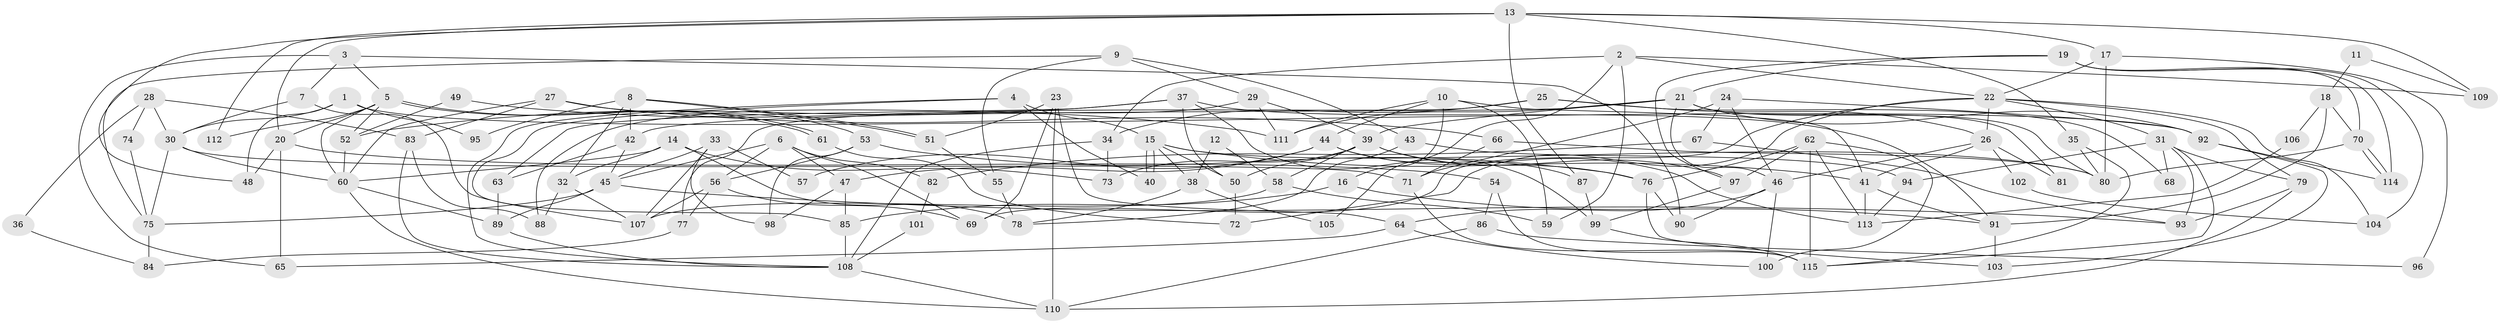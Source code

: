 // Generated by graph-tools (version 1.1) at 2025/50/03/09/25 03:50:04]
// undirected, 115 vertices, 230 edges
graph export_dot {
graph [start="1"]
  node [color=gray90,style=filled];
  1;
  2;
  3;
  4;
  5;
  6;
  7;
  8;
  9;
  10;
  11;
  12;
  13;
  14;
  15;
  16;
  17;
  18;
  19;
  20;
  21;
  22;
  23;
  24;
  25;
  26;
  27;
  28;
  29;
  30;
  31;
  32;
  33;
  34;
  35;
  36;
  37;
  38;
  39;
  40;
  41;
  42;
  43;
  44;
  45;
  46;
  47;
  48;
  49;
  50;
  51;
  52;
  53;
  54;
  55;
  56;
  57;
  58;
  59;
  60;
  61;
  62;
  63;
  64;
  65;
  66;
  67;
  68;
  69;
  70;
  71;
  72;
  73;
  74;
  75;
  76;
  77;
  78;
  79;
  80;
  81;
  82;
  83;
  84;
  85;
  86;
  87;
  88;
  89;
  90;
  91;
  92;
  93;
  94;
  95;
  96;
  97;
  98;
  99;
  100;
  101;
  102;
  103;
  104;
  105;
  106;
  107;
  108;
  109;
  110;
  111;
  112;
  113;
  114;
  115;
  1 -- 30;
  1 -- 92;
  1 -- 48;
  1 -- 95;
  2 -- 34;
  2 -- 59;
  2 -- 22;
  2 -- 105;
  2 -- 109;
  3 -- 90;
  3 -- 5;
  3 -- 7;
  3 -- 65;
  4 -- 15;
  4 -- 108;
  4 -- 40;
  4 -- 85;
  5 -- 61;
  5 -- 61;
  5 -- 20;
  5 -- 52;
  5 -- 60;
  5 -- 112;
  6 -- 47;
  6 -- 69;
  6 -- 45;
  6 -- 56;
  6 -- 82;
  7 -- 107;
  7 -- 30;
  8 -- 42;
  8 -- 51;
  8 -- 51;
  8 -- 32;
  8 -- 95;
  9 -- 43;
  9 -- 29;
  9 -- 55;
  9 -- 75;
  10 -- 111;
  10 -- 41;
  10 -- 16;
  10 -- 44;
  10 -- 59;
  11 -- 18;
  11 -- 109;
  12 -- 58;
  12 -- 38;
  13 -- 20;
  13 -- 17;
  13 -- 35;
  13 -- 48;
  13 -- 87;
  13 -- 109;
  13 -- 112;
  14 -- 60;
  14 -- 32;
  14 -- 73;
  14 -- 78;
  15 -- 40;
  15 -- 40;
  15 -- 80;
  15 -- 38;
  15 -- 41;
  15 -- 50;
  16 -- 91;
  16 -- 85;
  17 -- 80;
  17 -- 22;
  17 -- 96;
  18 -- 70;
  18 -- 91;
  18 -- 106;
  19 -- 114;
  19 -- 97;
  19 -- 21;
  19 -- 70;
  19 -- 104;
  20 -- 48;
  20 -- 65;
  20 -- 54;
  21 -- 42;
  21 -- 39;
  21 -- 46;
  21 -- 80;
  21 -- 81;
  21 -- 92;
  21 -- 111;
  22 -- 79;
  22 -- 26;
  22 -- 31;
  22 -- 69;
  22 -- 72;
  22 -- 104;
  23 -- 110;
  23 -- 69;
  23 -- 51;
  23 -- 64;
  24 -- 71;
  24 -- 46;
  24 -- 67;
  24 -- 92;
  25 -- 26;
  25 -- 34;
  25 -- 68;
  25 -- 77;
  26 -- 46;
  26 -- 41;
  26 -- 81;
  26 -- 102;
  27 -- 66;
  27 -- 60;
  27 -- 53;
  27 -- 83;
  28 -- 30;
  28 -- 83;
  28 -- 36;
  28 -- 74;
  29 -- 88;
  29 -- 39;
  29 -- 111;
  30 -- 60;
  30 -- 71;
  30 -- 75;
  31 -- 79;
  31 -- 68;
  31 -- 93;
  31 -- 94;
  31 -- 115;
  32 -- 107;
  32 -- 88;
  33 -- 98;
  33 -- 45;
  33 -- 57;
  33 -- 107;
  34 -- 73;
  34 -- 108;
  35 -- 80;
  35 -- 115;
  36 -- 84;
  37 -- 91;
  37 -- 99;
  37 -- 50;
  37 -- 52;
  37 -- 63;
  38 -- 78;
  38 -- 105;
  39 -- 50;
  39 -- 58;
  39 -- 73;
  39 -- 76;
  39 -- 97;
  41 -- 91;
  41 -- 113;
  42 -- 63;
  42 -- 45;
  43 -- 94;
  43 -- 78;
  44 -- 113;
  44 -- 47;
  44 -- 57;
  44 -- 87;
  45 -- 75;
  45 -- 89;
  45 -- 93;
  46 -- 100;
  46 -- 64;
  46 -- 90;
  47 -- 85;
  47 -- 98;
  49 -- 111;
  49 -- 52;
  50 -- 72;
  51 -- 55;
  52 -- 60;
  53 -- 76;
  53 -- 56;
  53 -- 98;
  54 -- 115;
  54 -- 86;
  55 -- 78;
  56 -- 69;
  56 -- 77;
  56 -- 107;
  58 -- 107;
  58 -- 59;
  60 -- 89;
  60 -- 110;
  61 -- 72;
  62 -- 97;
  62 -- 115;
  62 -- 76;
  62 -- 100;
  62 -- 113;
  63 -- 89;
  64 -- 65;
  64 -- 100;
  66 -- 71;
  66 -- 80;
  67 -- 93;
  67 -- 82;
  70 -- 114;
  70 -- 114;
  70 -- 80;
  71 -- 115;
  74 -- 75;
  75 -- 84;
  76 -- 90;
  76 -- 103;
  77 -- 84;
  79 -- 93;
  79 -- 110;
  82 -- 101;
  83 -- 108;
  83 -- 88;
  85 -- 108;
  86 -- 110;
  86 -- 96;
  87 -- 99;
  89 -- 108;
  91 -- 103;
  92 -- 103;
  92 -- 114;
  94 -- 113;
  97 -- 99;
  99 -- 115;
  101 -- 108;
  102 -- 104;
  106 -- 113;
  108 -- 110;
}

